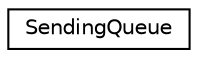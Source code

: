 digraph "Graphical Class Hierarchy"
{
 // LATEX_PDF_SIZE
  edge [fontname="Helvetica",fontsize="10",labelfontname="Helvetica",labelfontsize="10"];
  node [fontname="Helvetica",fontsize="10",shape=record];
  rankdir="LR";
  Node0 [label="SendingQueue",height=0.2,width=0.4,color="black", fillcolor="white", style="filled",URL="$classSendingQueue.html",tooltip=" "];
}
